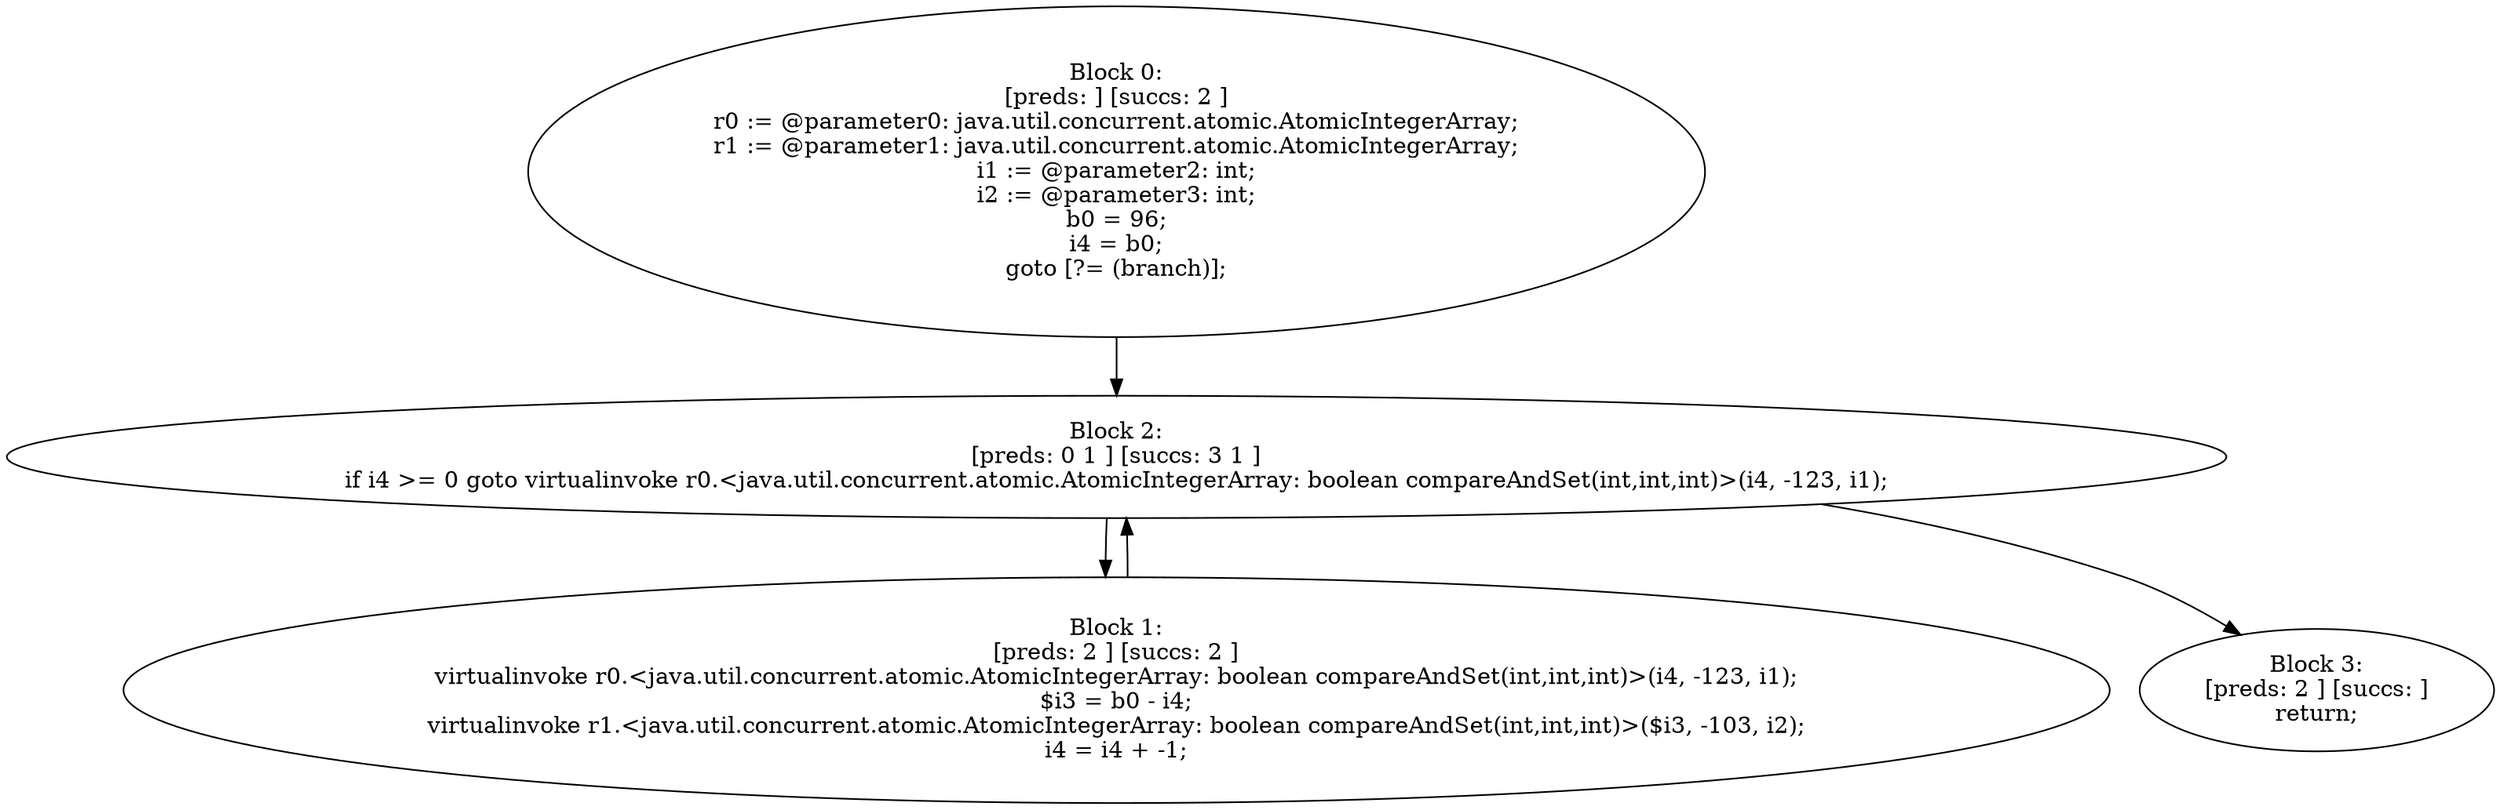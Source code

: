 digraph "unitGraph" {
    "Block 0:
[preds: ] [succs: 2 ]
r0 := @parameter0: java.util.concurrent.atomic.AtomicIntegerArray;
r1 := @parameter1: java.util.concurrent.atomic.AtomicIntegerArray;
i1 := @parameter2: int;
i2 := @parameter3: int;
b0 = 96;
i4 = b0;
goto [?= (branch)];
"
    "Block 1:
[preds: 2 ] [succs: 2 ]
virtualinvoke r0.<java.util.concurrent.atomic.AtomicIntegerArray: boolean compareAndSet(int,int,int)>(i4, -123, i1);
$i3 = b0 - i4;
virtualinvoke r1.<java.util.concurrent.atomic.AtomicIntegerArray: boolean compareAndSet(int,int,int)>($i3, -103, i2);
i4 = i4 + -1;
"
    "Block 2:
[preds: 0 1 ] [succs: 3 1 ]
if i4 >= 0 goto virtualinvoke r0.<java.util.concurrent.atomic.AtomicIntegerArray: boolean compareAndSet(int,int,int)>(i4, -123, i1);
"
    "Block 3:
[preds: 2 ] [succs: ]
return;
"
    "Block 0:
[preds: ] [succs: 2 ]
r0 := @parameter0: java.util.concurrent.atomic.AtomicIntegerArray;
r1 := @parameter1: java.util.concurrent.atomic.AtomicIntegerArray;
i1 := @parameter2: int;
i2 := @parameter3: int;
b0 = 96;
i4 = b0;
goto [?= (branch)];
"->"Block 2:
[preds: 0 1 ] [succs: 3 1 ]
if i4 >= 0 goto virtualinvoke r0.<java.util.concurrent.atomic.AtomicIntegerArray: boolean compareAndSet(int,int,int)>(i4, -123, i1);
";
    "Block 1:
[preds: 2 ] [succs: 2 ]
virtualinvoke r0.<java.util.concurrent.atomic.AtomicIntegerArray: boolean compareAndSet(int,int,int)>(i4, -123, i1);
$i3 = b0 - i4;
virtualinvoke r1.<java.util.concurrent.atomic.AtomicIntegerArray: boolean compareAndSet(int,int,int)>($i3, -103, i2);
i4 = i4 + -1;
"->"Block 2:
[preds: 0 1 ] [succs: 3 1 ]
if i4 >= 0 goto virtualinvoke r0.<java.util.concurrent.atomic.AtomicIntegerArray: boolean compareAndSet(int,int,int)>(i4, -123, i1);
";
    "Block 2:
[preds: 0 1 ] [succs: 3 1 ]
if i4 >= 0 goto virtualinvoke r0.<java.util.concurrent.atomic.AtomicIntegerArray: boolean compareAndSet(int,int,int)>(i4, -123, i1);
"->"Block 3:
[preds: 2 ] [succs: ]
return;
";
    "Block 2:
[preds: 0 1 ] [succs: 3 1 ]
if i4 >= 0 goto virtualinvoke r0.<java.util.concurrent.atomic.AtomicIntegerArray: boolean compareAndSet(int,int,int)>(i4, -123, i1);
"->"Block 1:
[preds: 2 ] [succs: 2 ]
virtualinvoke r0.<java.util.concurrent.atomic.AtomicIntegerArray: boolean compareAndSet(int,int,int)>(i4, -123, i1);
$i3 = b0 - i4;
virtualinvoke r1.<java.util.concurrent.atomic.AtomicIntegerArray: boolean compareAndSet(int,int,int)>($i3, -103, i2);
i4 = i4 + -1;
";
}
